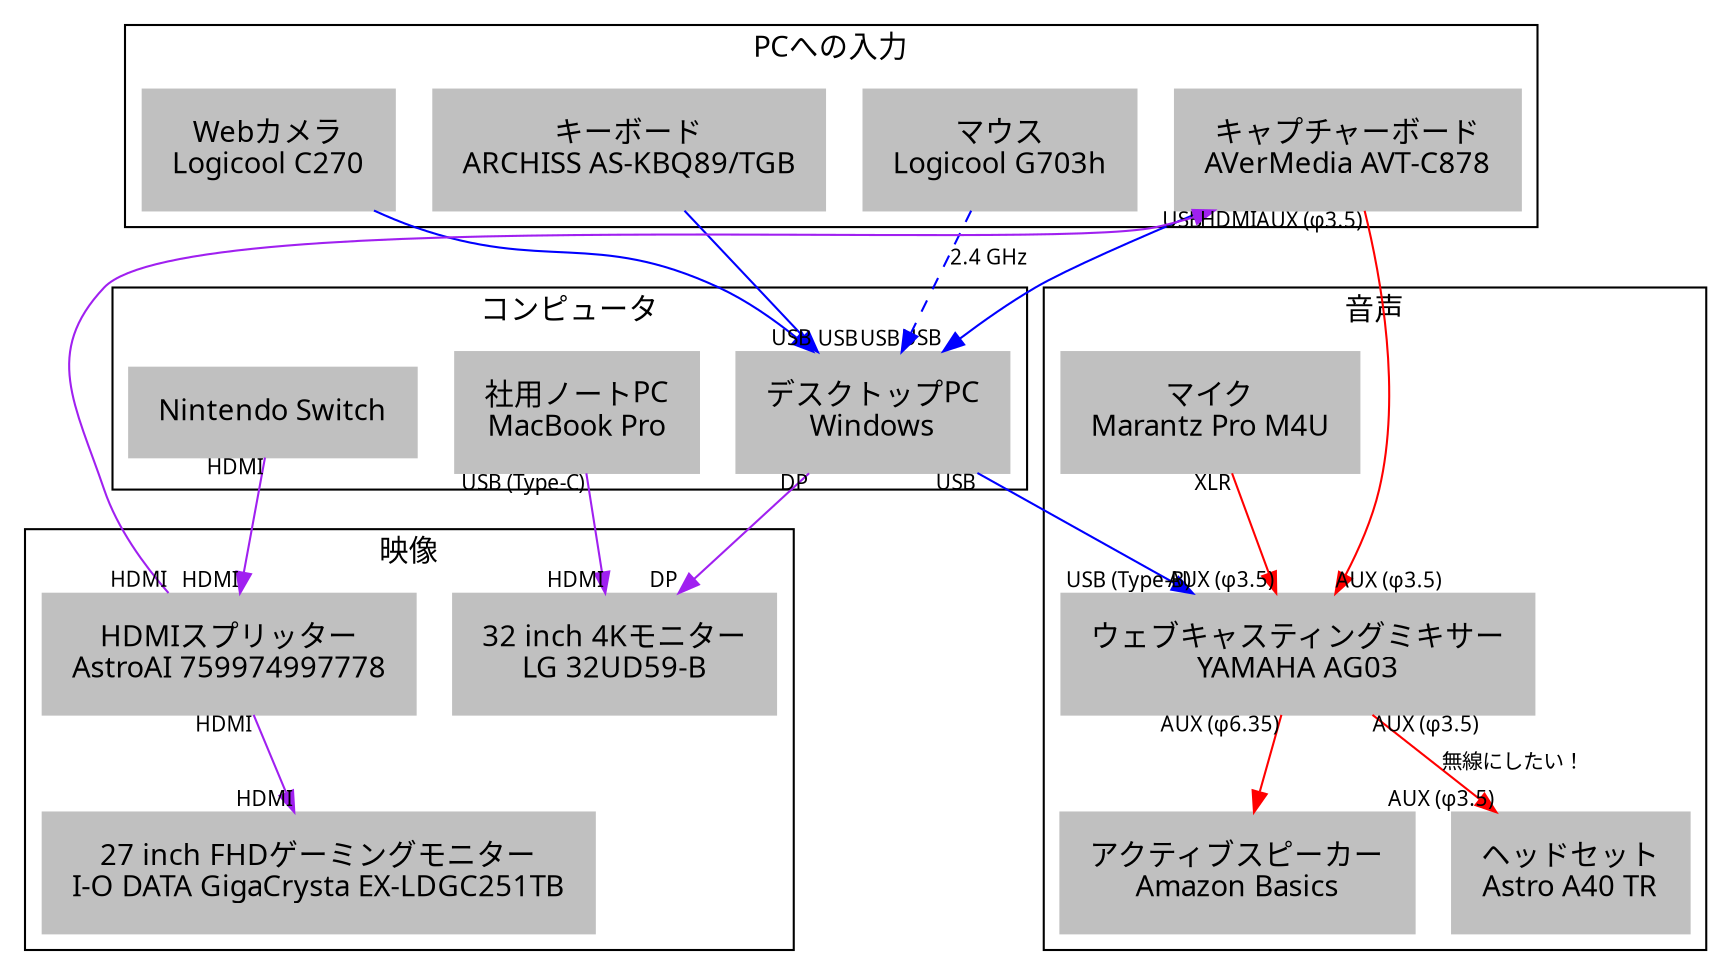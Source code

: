 digraph {
    graph [fontname="mplus-1p-light"];
    node [fontname="mplus-1p-light", margin=0.2, color="gray", shape="box", style="filled"];
    edge [fontname="mplus-1p-light", fontsize=10];

    subgraph cluster_pcs {
        label="コンピュータ";
        pc_windows [label="デスクトップPC\nWindows"];
        pc_mbp [label="社用ノートPC\nMacBook Pro"];
        nintendo_switch [label="Nintendo Switch"];
    }

    subgraph cluster_input {
        label="PCへの入力";
        keyboard [label="キーボード\nARCHISS AS-KBQ89/TGB"];
        capture_board [label="キャプチャーボード\nAVerMedia AVT-C878"];
        mouse [label="マウス\nLogicool G703h"];
        cam [label="Webカメラ\nLogicool C270"];
    }

    subgraph cluster_mix {
        label="映像";
        hdmi_splitter [label="HDMIスプリッター\nAstroAI 759974997778"];
        monitor_4k [label="32 inch 4Kモニター\nLG 32UD59-B"];
        monitor_gigacrysta [label="27 inch FHDゲーミングモニター\nI-O DATA GigaCrysta EX-LDGC251TB"];
    }

    subgraph cluster_audio {
        label="音声";
        active_speaker [label="アクティブスピーカー\nAmazon Basics"];
        headset [label="ヘッドセット\nAstro A40 TR"];
        webcasting_mixer [label="ウェブキャスティングミキサー\nYAMAHA AG03"];
        mic [label="マイク\nMarantz Pro M4U"];
    }

    nintendo_switch   -> hdmi_splitter      [color=purple, taillabel="HDMI", headlabel="HDMI"];
    hdmi_splitter     -> monitor_gigacrysta [color=purple, taillabel="HDMI", headlabel="HDMI"];
    hdmi_splitter     -> capture_board      [color=purple, taillabel="HDMI", headlabel="HDMI"];
    capture_board     -> pc_windows         [color=blue, taillabel="USB", headlabel="USB"];

    mouse             -> pc_windows         [color=blue, headlabel="USB", label="2.4 GHz", style="dashed"];
    keyboard          -> pc_windows         [color=blue, headlabel="USB"];
    mic               -> webcasting_mixer   [color=red, taillabel="XLR", headlabel="AUX (φ3.5)"];
    cam               -> pc_windows         [color=blue, headlabel="USB"];

    pc_windows        -> monitor_4k         [color=purple, taillabel="DP", headlabel="DP"];
    pc_mbp            -> monitor_4k         [color=purple, taillabel="USB (Type-C)", headlabel="HDMI"];
    pc_windows        -> webcasting_mixer   [color=blue, taillabel="USB", headlabel="USB (Type-B)"]

    webcasting_mixer  -> headset            [color=red, taillabel="AUX (φ3.5)", headlabel="AUX (φ3.5)", label="無線にしたい！"];
    webcasting_mixer  -> active_speaker     [color=red, taillabel="AUX (φ6.35)"];

    capture_board     -> webcasting_mixer   [color=red, taillabel="AUX (φ3.5)", headlabel="AUX (φ3.5)"];
}
